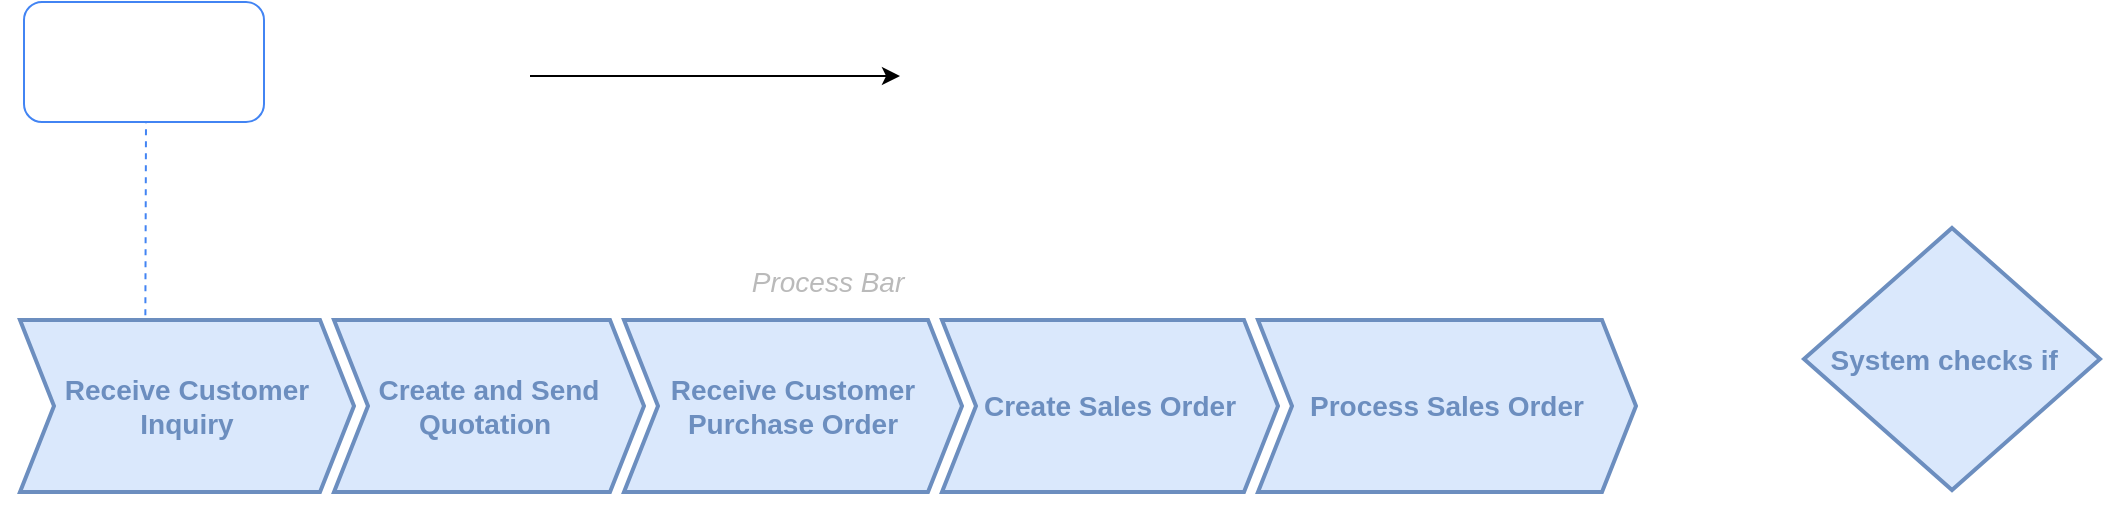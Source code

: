<mxfile border="50" scale="3" compressed="false" locked="false" version="24.8.3">
  <diagram name="Blank" id="YmL12bMKpDGza6XwsDPr">
    <mxGraphModel dx="1145" dy="1163" grid="0" gridSize="10" guides="1" tooltips="1" connect="1" arrows="1" fold="1" page="0" pageScale="1" pageWidth="827" pageHeight="1169" background="none" math="1" shadow="0">
      <root>
        <mxCell id="X5NqExCQtvZxIxQ7pmgY-0" />
        <mxCell id="1" parent="X5NqExCQtvZxIxQ7pmgY-0" />
        <mxCell id="NjAqU9Y5rHBkyYTPuW-a-1" value="Process Bar" style="swimlane;fontStyle=2;childLayout=stackLayout;horizontal=1;startSize=20;fillColor=none;horizontalStack=1;resizeParent=1;resizeParentMax=0;resizeLast=0;collapsible=0;marginBottom=0;swimlaneFillColor=none;strokeColor=none;fontFamily=Helvetica;fontSize=14;fontColor=#BABABA;points=[];verticalAlign=middle;stackBorder=10;stackSpacing=-10;resizable=1;" parent="1" vertex="1">
          <mxGeometry x="219" y="111" width="828" height="126" as="geometry" />
        </mxCell>
        <mxCell id="NjAqU9Y5rHBkyYTPuW-a-2" value="Receive Customer Inquiry" style="shape=step;perimeter=stepPerimeter;strokeColor=#6C8EBF;fontFamily=Helvetica;fontSize=14;fontColor=#6C8EBF;fillColor=#dae8fc;fixedSize=1;size=17;fontStyle=1;strokeWidth=2;spacingTop=0;points=[];align=center;horizontal=1;verticalAlign=middle;whiteSpace=wrap;" parent="NjAqU9Y5rHBkyYTPuW-a-1" vertex="1">
          <mxGeometry x="10" y="30" width="167" height="86" as="geometry" />
        </mxCell>
        <mxCell id="wIwEHspbKq6gu-qKWctF-2" value="Create and Send Quotation " style="shape=step;perimeter=stepPerimeter;strokeColor=#6C8EBF;fontFamily=Helvetica;fontSize=14;fontColor=#6C8EBF;fillColor=#dae8fc;fixedSize=1;size=17;fontStyle=1;strokeWidth=2;spacingTop=0;points=[];whiteSpace=wrap;" vertex="1" parent="NjAqU9Y5rHBkyYTPuW-a-1">
          <mxGeometry x="167" y="30" width="155" height="86" as="geometry" />
        </mxCell>
        <mxCell id="wIwEHspbKq6gu-qKWctF-6" value="Receive Customer Purchase Order" style="shape=step;perimeter=stepPerimeter;strokeColor=#6C8EBF;fontFamily=Helvetica;fontSize=14;fontColor=#6C8EBF;fillColor=#dae8fc;fixedSize=1;size=17;fontStyle=1;strokeWidth=2;spacingTop=0;points=[];whiteSpace=wrap;" vertex="1" parent="NjAqU9Y5rHBkyYTPuW-a-1">
          <mxGeometry x="312" y="30" width="169" height="86" as="geometry" />
        </mxCell>
        <mxCell id="wIwEHspbKq6gu-qKWctF-7" value="Create Sales Order" style="shape=step;perimeter=stepPerimeter;strokeColor=#6C8EBF;fontFamily=Helvetica;fontSize=14;fontColor=#6C8EBF;fillColor=#dae8fc;fixedSize=1;size=17;fontStyle=1;strokeWidth=2;spacingTop=0;points=[];whiteSpace=wrap;" vertex="1" parent="NjAqU9Y5rHBkyYTPuW-a-1">
          <mxGeometry x="471" y="30" width="168" height="86" as="geometry" />
        </mxCell>
        <mxCell id="wIwEHspbKq6gu-qKWctF-8" value="Process Sales Order" style="shape=step;perimeter=stepPerimeter;strokeColor=#6C8EBF;fontFamily=Helvetica;fontSize=14;fontColor=#6C8EBF;fillColor=#dae8fc;fixedSize=1;size=17;fontStyle=1;strokeWidth=2;spacingTop=0;points=[];whiteSpace=wrap;" vertex="1" parent="NjAqU9Y5rHBkyYTPuW-a-1">
          <mxGeometry x="629" y="30" width="189" height="86" as="geometry" />
        </mxCell>
        <mxCell id="wIwEHspbKq6gu-qKWctF-3" value="&lt;font color=&quot;#6c8ebf&quot;&gt;&lt;span style=&quot;font-size: 14px;&quot;&gt;&lt;b&gt;System checks if&amp;nbsp;&amp;nbsp;&lt;/b&gt;&lt;/span&gt;&lt;/font&gt;" style="rhombus;whiteSpace=wrap;html=1;fillColor=#dae8fc;strokeColor=#6c8ebf;strokeWidth=2;" vertex="1" parent="1">
          <mxGeometry x="1121" y="95" width="148" height="131" as="geometry" />
        </mxCell>
        <mxCell id="wIwEHspbKq6gu-qKWctF-5" style="edgeStyle=orthogonalEdgeStyle;rounded=0;orthogonalLoop=1;jettySize=auto;html=1;" edge="1" parent="1">
          <mxGeometry relative="1" as="geometry">
            <mxPoint x="484" y="19" as="sourcePoint" />
            <mxPoint x="669" y="19" as="targetPoint" />
          </mxGeometry>
        </mxCell>
        <mxCell id="wIwEHspbKq6gu-qKWctF-9" value="" style="endArrow=none;dashed=1;html=1;rounded=0;exitX=0.549;exitY=-0.004;exitDx=0;exitDy=0;exitPerimeter=0;fontColor=default;labelBackgroundColor=default;strokeColor=#4284F3;" edge="1" parent="1">
          <mxGeometry width="50" height="50" relative="1" as="geometry">
            <mxPoint x="291.683" y="138.656" as="sourcePoint" />
            <mxPoint x="292" y="42" as="targetPoint" />
          </mxGeometry>
        </mxCell>
        <mxCell id="wIwEHspbKq6gu-qKWctF-10" value="" style="rounded=1;whiteSpace=wrap;html=1;strokeColor=#4284F3;" vertex="1" parent="1">
          <mxGeometry x="231" y="-18" width="120" height="60" as="geometry" />
        </mxCell>
      </root>
    </mxGraphModel>
  </diagram>
</mxfile>
